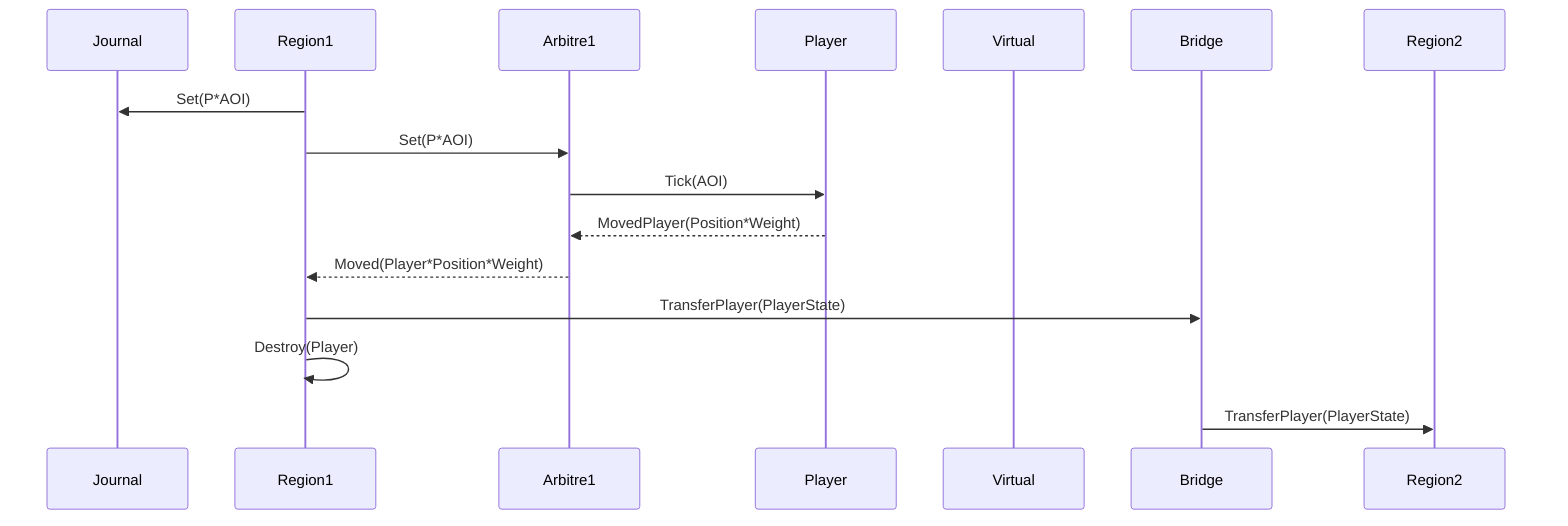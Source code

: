 sequenceDiagram
    participant Journal
    participant Region1
    participant Arbitre1
    participant Player
    participant Virtual
    participant Bridge
    participant Region2

Region1  ->>  Journal:Set(P*AOI)
Region1  ->>  Arbitre1:Set(P*AOI)
Arbitre1 ->>  Player:Tick(AOI)
Player   -->> Arbitre1:MovedPlayer(Position*Weight)
Arbitre1 -->> Region1:Moved(Player*Position*Weight)
Region1  ->>  Bridge:TransferPlayer(PlayerState)
Region1  ->>  Region1:Destroy(Player)
Bridge   ->>  Region2:TransferPlayer(PlayerState)
